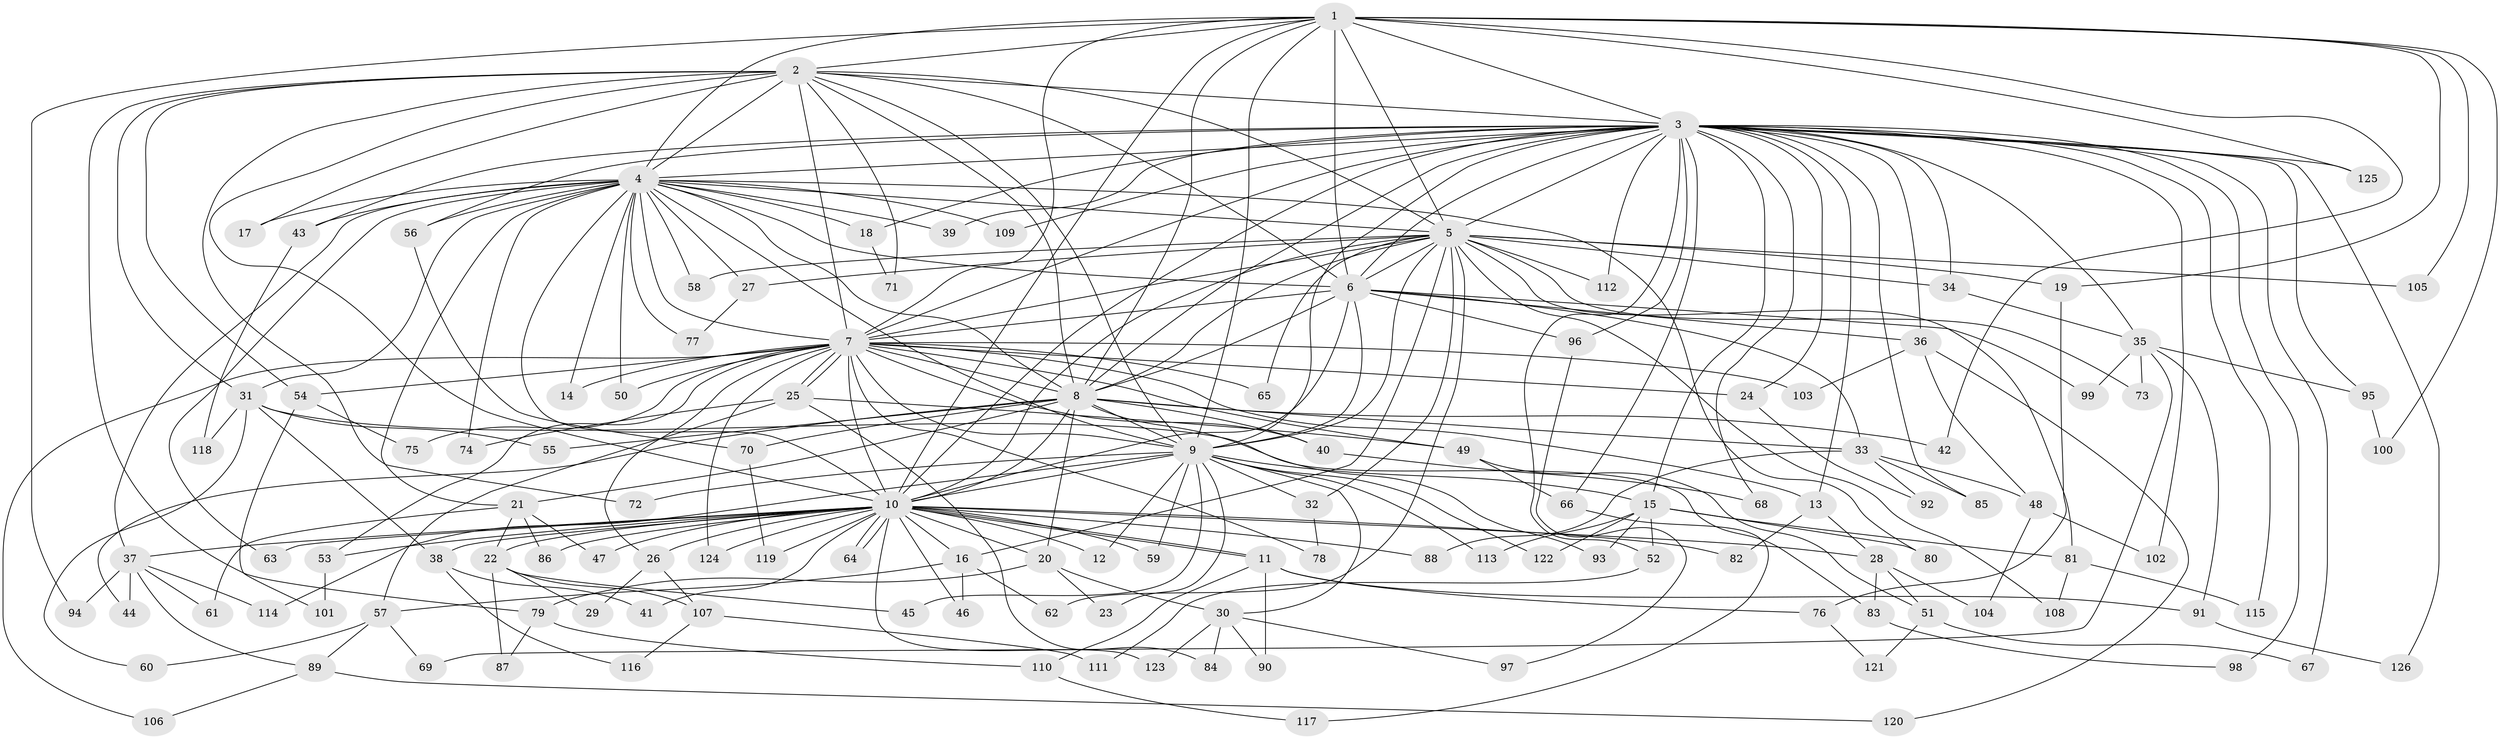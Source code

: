 // coarse degree distribution, {23: 0.021052631578947368, 25: 0.010526315789473684, 33: 0.010526315789473684, 18: 0.010526315789473684, 14: 0.010526315789473684, 15: 0.010526315789473684, 30: 0.010526315789473684, 6: 0.05263157894736842, 2: 0.5684210526315789, 7: 0.05263157894736842, 4: 0.07368421052631578, 3: 0.12631578947368421, 5: 0.042105263157894736}
// Generated by graph-tools (version 1.1) at 2025/23/03/03/25 07:23:38]
// undirected, 126 vertices, 277 edges
graph export_dot {
graph [start="1"]
  node [color=gray90,style=filled];
  1;
  2;
  3;
  4;
  5;
  6;
  7;
  8;
  9;
  10;
  11;
  12;
  13;
  14;
  15;
  16;
  17;
  18;
  19;
  20;
  21;
  22;
  23;
  24;
  25;
  26;
  27;
  28;
  29;
  30;
  31;
  32;
  33;
  34;
  35;
  36;
  37;
  38;
  39;
  40;
  41;
  42;
  43;
  44;
  45;
  46;
  47;
  48;
  49;
  50;
  51;
  52;
  53;
  54;
  55;
  56;
  57;
  58;
  59;
  60;
  61;
  62;
  63;
  64;
  65;
  66;
  67;
  68;
  69;
  70;
  71;
  72;
  73;
  74;
  75;
  76;
  77;
  78;
  79;
  80;
  81;
  82;
  83;
  84;
  85;
  86;
  87;
  88;
  89;
  90;
  91;
  92;
  93;
  94;
  95;
  96;
  97;
  98;
  99;
  100;
  101;
  102;
  103;
  104;
  105;
  106;
  107;
  108;
  109;
  110;
  111;
  112;
  113;
  114;
  115;
  116;
  117;
  118;
  119;
  120;
  121;
  122;
  123;
  124;
  125;
  126;
  1 -- 2;
  1 -- 3;
  1 -- 4;
  1 -- 5;
  1 -- 6;
  1 -- 7;
  1 -- 8;
  1 -- 9;
  1 -- 10;
  1 -- 19;
  1 -- 42;
  1 -- 94;
  1 -- 100;
  1 -- 105;
  1 -- 125;
  2 -- 3;
  2 -- 4;
  2 -- 5;
  2 -- 6;
  2 -- 7;
  2 -- 8;
  2 -- 9;
  2 -- 10;
  2 -- 17;
  2 -- 31;
  2 -- 54;
  2 -- 71;
  2 -- 72;
  2 -- 79;
  3 -- 4;
  3 -- 5;
  3 -- 6;
  3 -- 7;
  3 -- 8;
  3 -- 9;
  3 -- 10;
  3 -- 13;
  3 -- 15;
  3 -- 18;
  3 -- 24;
  3 -- 34;
  3 -- 35;
  3 -- 36;
  3 -- 39;
  3 -- 43;
  3 -- 52;
  3 -- 56;
  3 -- 66;
  3 -- 67;
  3 -- 68;
  3 -- 85;
  3 -- 95;
  3 -- 96;
  3 -- 98;
  3 -- 102;
  3 -- 109;
  3 -- 112;
  3 -- 115;
  3 -- 125;
  3 -- 126;
  4 -- 5;
  4 -- 6;
  4 -- 7;
  4 -- 8;
  4 -- 9;
  4 -- 10;
  4 -- 14;
  4 -- 17;
  4 -- 18;
  4 -- 21;
  4 -- 27;
  4 -- 31;
  4 -- 37;
  4 -- 39;
  4 -- 43;
  4 -- 50;
  4 -- 56;
  4 -- 58;
  4 -- 63;
  4 -- 74;
  4 -- 77;
  4 -- 80;
  4 -- 109;
  5 -- 6;
  5 -- 7;
  5 -- 8;
  5 -- 9;
  5 -- 10;
  5 -- 16;
  5 -- 19;
  5 -- 27;
  5 -- 32;
  5 -- 34;
  5 -- 58;
  5 -- 62;
  5 -- 65;
  5 -- 73;
  5 -- 81;
  5 -- 105;
  5 -- 108;
  5 -- 112;
  6 -- 7;
  6 -- 8;
  6 -- 9;
  6 -- 10;
  6 -- 33;
  6 -- 36;
  6 -- 96;
  6 -- 99;
  7 -- 8;
  7 -- 9;
  7 -- 10;
  7 -- 13;
  7 -- 14;
  7 -- 24;
  7 -- 25;
  7 -- 25;
  7 -- 26;
  7 -- 40;
  7 -- 49;
  7 -- 50;
  7 -- 53;
  7 -- 54;
  7 -- 65;
  7 -- 75;
  7 -- 78;
  7 -- 103;
  7 -- 106;
  7 -- 124;
  8 -- 9;
  8 -- 10;
  8 -- 20;
  8 -- 21;
  8 -- 33;
  8 -- 40;
  8 -- 42;
  8 -- 44;
  8 -- 55;
  8 -- 70;
  8 -- 93;
  9 -- 10;
  9 -- 12;
  9 -- 15;
  9 -- 23;
  9 -- 30;
  9 -- 32;
  9 -- 45;
  9 -- 59;
  9 -- 72;
  9 -- 113;
  9 -- 114;
  9 -- 122;
  10 -- 11;
  10 -- 11;
  10 -- 12;
  10 -- 16;
  10 -- 20;
  10 -- 22;
  10 -- 26;
  10 -- 28;
  10 -- 37;
  10 -- 38;
  10 -- 41;
  10 -- 46;
  10 -- 47;
  10 -- 53;
  10 -- 59;
  10 -- 63;
  10 -- 64;
  10 -- 64;
  10 -- 82;
  10 -- 86;
  10 -- 88;
  10 -- 119;
  10 -- 123;
  10 -- 124;
  11 -- 76;
  11 -- 90;
  11 -- 91;
  11 -- 110;
  13 -- 28;
  13 -- 82;
  15 -- 52;
  15 -- 80;
  15 -- 81;
  15 -- 93;
  15 -- 113;
  15 -- 122;
  16 -- 46;
  16 -- 57;
  16 -- 62;
  18 -- 71;
  19 -- 76;
  20 -- 23;
  20 -- 30;
  20 -- 79;
  21 -- 22;
  21 -- 47;
  21 -- 61;
  21 -- 86;
  22 -- 29;
  22 -- 45;
  22 -- 87;
  22 -- 107;
  24 -- 92;
  25 -- 49;
  25 -- 57;
  25 -- 74;
  25 -- 84;
  26 -- 29;
  26 -- 107;
  27 -- 77;
  28 -- 51;
  28 -- 83;
  28 -- 104;
  30 -- 84;
  30 -- 90;
  30 -- 97;
  30 -- 123;
  31 -- 38;
  31 -- 55;
  31 -- 60;
  31 -- 83;
  31 -- 118;
  32 -- 78;
  33 -- 48;
  33 -- 85;
  33 -- 88;
  33 -- 92;
  34 -- 35;
  35 -- 69;
  35 -- 73;
  35 -- 91;
  35 -- 95;
  35 -- 99;
  36 -- 48;
  36 -- 103;
  36 -- 120;
  37 -- 44;
  37 -- 61;
  37 -- 89;
  37 -- 94;
  37 -- 114;
  38 -- 41;
  38 -- 116;
  40 -- 68;
  43 -- 118;
  48 -- 102;
  48 -- 104;
  49 -- 51;
  49 -- 66;
  51 -- 67;
  51 -- 121;
  52 -- 111;
  53 -- 101;
  54 -- 75;
  54 -- 101;
  56 -- 70;
  57 -- 60;
  57 -- 69;
  57 -- 89;
  66 -- 117;
  70 -- 119;
  76 -- 121;
  79 -- 87;
  79 -- 110;
  81 -- 108;
  81 -- 115;
  83 -- 98;
  89 -- 106;
  89 -- 120;
  91 -- 126;
  95 -- 100;
  96 -- 97;
  107 -- 111;
  107 -- 116;
  110 -- 117;
}
